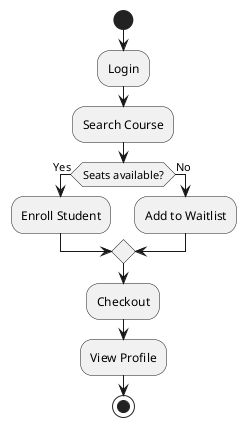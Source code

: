 @startuml
start
:Login;
:Search Course;
if (Seats available?) then (Yes)
  :Enroll Student;
else (No)
  :Add to Waitlist;
endif
:Checkout;
:View Profile;
stop
@enduml
